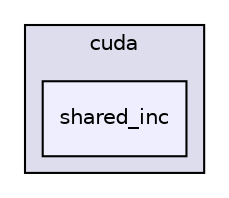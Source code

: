 digraph "onnxruntime/onnxruntime/core/providers/cuda/shared_inc" {
  compound=true
  node [ fontsize="10", fontname="Helvetica"];
  edge [ labelfontsize="10", labelfontname="Helvetica"];
  subgraph clusterdir_893aee19ddfc3e61cc87531e2d88f525 {
    graph [ bgcolor="#ddddee", pencolor="black", label="cuda" fontname="Helvetica", fontsize="10", URL="dir_893aee19ddfc3e61cc87531e2d88f525.html"]
  dir_85057dc90962d9550271a840d611b40a [shape=box, label="shared_inc", style="filled", fillcolor="#eeeeff", pencolor="black", URL="dir_85057dc90962d9550271a840d611b40a.html"];
  }
}
